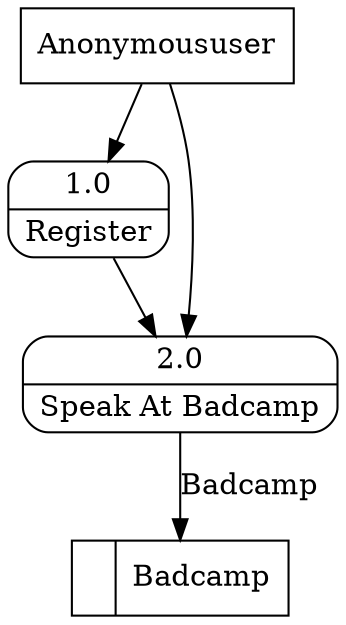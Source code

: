 digraph dfd2{ 
node[shape=record]
200 [label="<f0>  |<f1> Badcamp " ];
201 [label="Anonymoususer" shape=box];
202 [label="{<f0> 1.0|<f1> Register }" shape=Mrecord];
203 [label="{<f0> 2.0|<f1> Speak At Badcamp }" shape=Mrecord];
201 -> 202
201 -> 203
202 -> 203
203 -> 200 [label="Badcamp"]
}